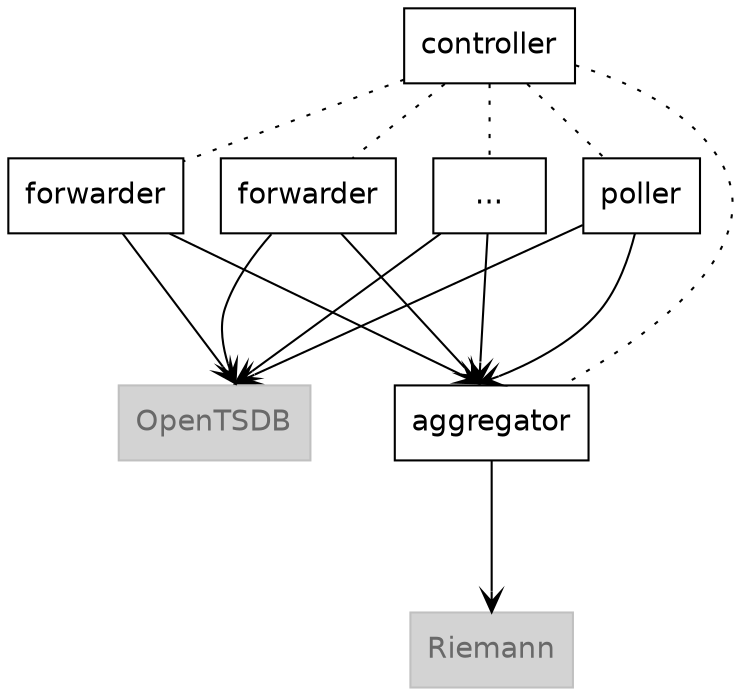 digraph {
	node [
		fontname=Helvetica,
		shape=rectangle,
	]

	edge [
		arrowhead=vee,
	]

	forwarder_1, forwarder_2 [
		label="forwarder",
		URL="https://github.com/betfair/opentsp/wiki/Architecture#forwarder",
	]

	forwarder_ddd [
		label="...",
		URL="https://github.com/betfair/opentsp/wiki/Architecture#forwarder",
	]

	OpenTSDB, Riemann [
		color=gray,
		fontcolor=dimgray,
		fillcolor=lightgray,
		style=filled,
	]

	OpenTSDB [URL="http://opentsdb.net/"]
	Riemann [URL="http://riemann.io/"]

	aggregator [
		URL="https://github.com/betfair/opentsp/wiki/Architecture#aggregator",
	]
	
	controller [
		URL="https://github.com/betfair/opentsp/wiki/Architecture#controller",
	]

	poller [
		URL="https://github.com/betfair/opentsp/wiki/Architecture#poller",
	]

	{
		forwarder_1
		forwarder_2
		forwarder_ddd
		poller
	} -> {
		OpenTSDB
		aggregator
	} [
		minlen=2,
		samehead=a,
	]

	aggregator -> {
		Riemann
	} [minlen=2]

	controller -> {
		forwarder_1
		forwarder_2
		forwarder_ddd
		aggregator
		poller
	} [
		style=dotted,
		arrowhead=none,
	]
}
